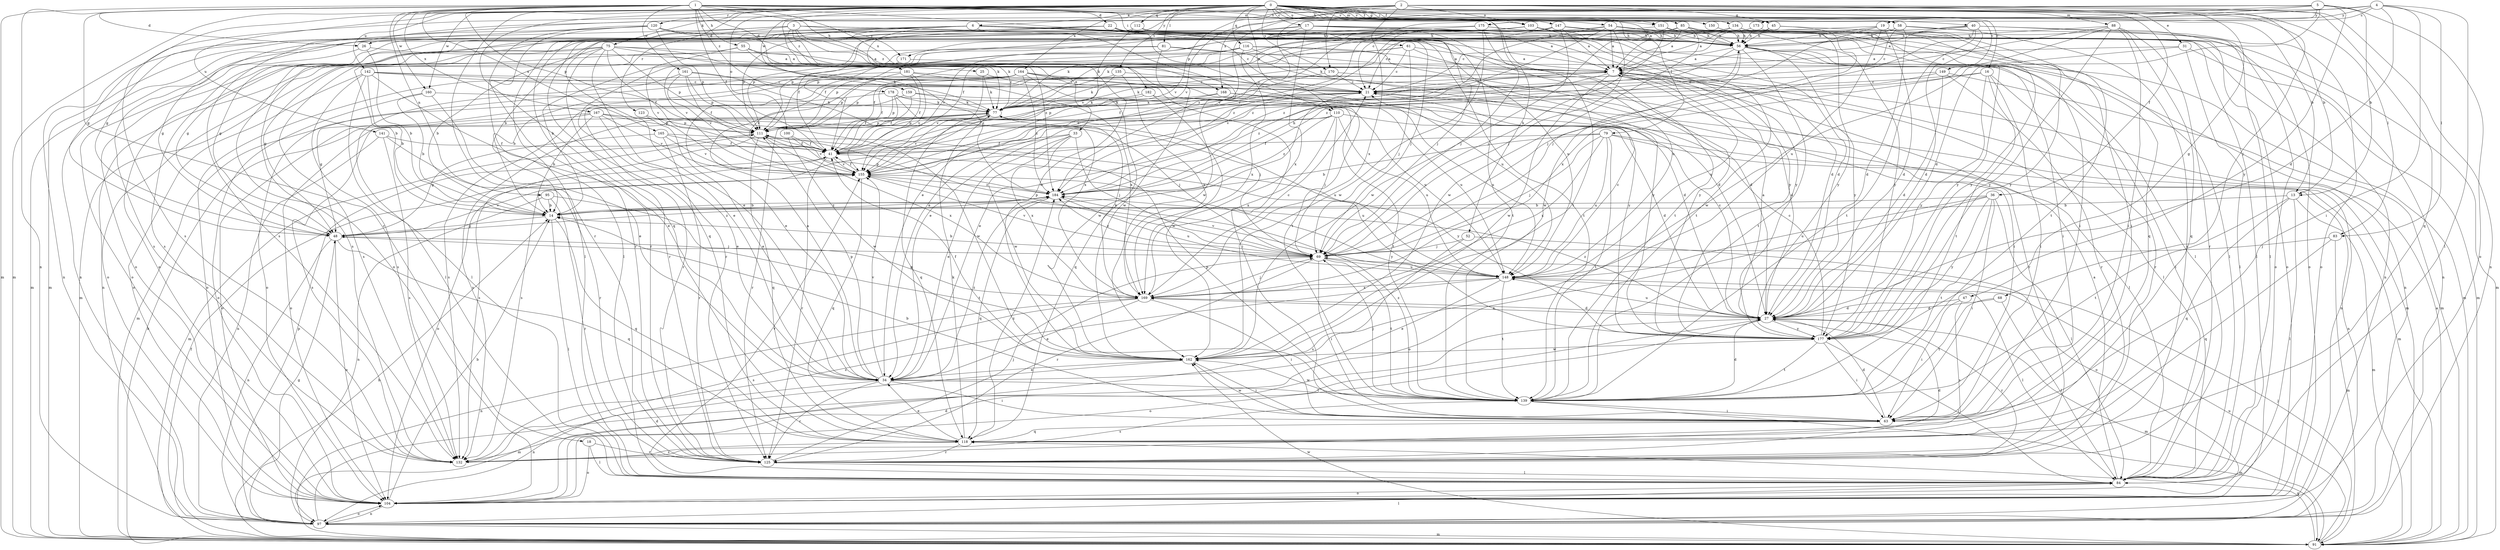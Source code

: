 strict digraph  {
0;
1;
2;
3;
4;
5;
6;
7;
13;
14;
16;
17;
18;
19;
21;
22;
25;
26;
27;
31;
33;
34;
36;
40;
41;
45;
47;
48;
52;
54;
55;
56;
58;
61;
63;
68;
69;
75;
77;
79;
81;
83;
84;
85;
88;
91;
95;
97;
100;
103;
104;
110;
111;
112;
116;
118;
120;
123;
125;
132;
134;
135;
139;
141;
142;
147;
148;
149;
150;
151;
155;
159;
160;
161;
162;
164;
165;
167;
168;
169;
170;
171;
173;
175;
177;
178;
181;
182;
184;
0 -> 6  [label=a];
0 -> 7  [label=a];
0 -> 13  [label=b];
0 -> 16  [label=c];
0 -> 17  [label=c];
0 -> 31  [label=e];
0 -> 36  [label=f];
0 -> 40  [label=f];
0 -> 45  [label=g];
0 -> 52  [label=h];
0 -> 54  [label=h];
0 -> 58  [label=i];
0 -> 75  [label=k];
0 -> 79  [label=l];
0 -> 81  [label=l];
0 -> 83  [label=l];
0 -> 85  [label=m];
0 -> 88  [label=m];
0 -> 91  [label=m];
0 -> 100  [label=o];
0 -> 110  [label=p];
0 -> 112  [label=q];
0 -> 116  [label=q];
0 -> 118  [label=q];
0 -> 120  [label=r];
0 -> 123  [label=r];
0 -> 125  [label=r];
0 -> 132  [label=s];
0 -> 134  [label=t];
0 -> 135  [label=t];
0 -> 141  [label=u];
0 -> 142  [label=u];
0 -> 147  [label=u];
0 -> 149  [label=v];
0 -> 150  [label=v];
0 -> 151  [label=v];
0 -> 159  [label=w];
0 -> 160  [label=w];
0 -> 164  [label=x];
0 -> 170  [label=y];
1 -> 13  [label=b];
1 -> 18  [label=c];
1 -> 22  [label=d];
1 -> 25  [label=d];
1 -> 26  [label=d];
1 -> 41  [label=f];
1 -> 55  [label=h];
1 -> 61  [label=i];
1 -> 91  [label=m];
1 -> 95  [label=n];
1 -> 97  [label=n];
1 -> 103  [label=o];
1 -> 110  [label=p];
1 -> 111  [label=p];
1 -> 139  [label=t];
1 -> 151  [label=v];
1 -> 160  [label=w];
1 -> 161  [label=w];
1 -> 162  [label=w];
1 -> 165  [label=x];
1 -> 167  [label=x];
1 -> 168  [label=x];
1 -> 178  [label=z];
2 -> 45  [label=g];
2 -> 47  [label=g];
2 -> 48  [label=g];
2 -> 68  [label=j];
2 -> 97  [label=n];
2 -> 103  [label=o];
2 -> 118  [label=q];
2 -> 155  [label=v];
2 -> 168  [label=x];
2 -> 169  [label=x];
2 -> 170  [label=y];
2 -> 171  [label=y];
2 -> 181  [label=z];
3 -> 26  [label=d];
3 -> 27  [label=d];
3 -> 33  [label=e];
3 -> 69  [label=j];
3 -> 77  [label=k];
3 -> 91  [label=m];
3 -> 132  [label=s];
3 -> 171  [label=y];
3 -> 181  [label=z];
3 -> 182  [label=z];
4 -> 19  [label=c];
4 -> 27  [label=d];
4 -> 48  [label=g];
4 -> 63  [label=i];
4 -> 83  [label=l];
4 -> 84  [label=l];
4 -> 173  [label=y];
4 -> 184  [label=z];
5 -> 13  [label=b];
5 -> 21  [label=c];
5 -> 27  [label=d];
5 -> 34  [label=e];
5 -> 104  [label=o];
5 -> 132  [label=s];
5 -> 155  [label=v];
5 -> 175  [label=y];
5 -> 177  [label=y];
6 -> 56  [label=h];
6 -> 77  [label=k];
6 -> 84  [label=l];
6 -> 91  [label=m];
6 -> 97  [label=n];
6 -> 111  [label=p];
6 -> 125  [label=r];
6 -> 139  [label=t];
6 -> 148  [label=u];
6 -> 162  [label=w];
6 -> 177  [label=y];
7 -> 21  [label=c];
7 -> 27  [label=d];
7 -> 77  [label=k];
7 -> 84  [label=l];
7 -> 91  [label=m];
7 -> 111  [label=p];
7 -> 148  [label=u];
7 -> 162  [label=w];
7 -> 184  [label=z];
13 -> 14  [label=b];
13 -> 84  [label=l];
13 -> 91  [label=m];
13 -> 118  [label=q];
13 -> 139  [label=t];
14 -> 48  [label=g];
14 -> 84  [label=l];
14 -> 118  [label=q];
14 -> 184  [label=z];
16 -> 21  [label=c];
16 -> 34  [label=e];
16 -> 63  [label=i];
16 -> 125  [label=r];
16 -> 139  [label=t];
16 -> 177  [label=y];
17 -> 7  [label=a];
17 -> 27  [label=d];
17 -> 41  [label=f];
17 -> 56  [label=h];
17 -> 111  [label=p];
17 -> 139  [label=t];
17 -> 155  [label=v];
17 -> 169  [label=x];
18 -> 84  [label=l];
18 -> 104  [label=o];
18 -> 125  [label=r];
19 -> 14  [label=b];
19 -> 27  [label=d];
19 -> 56  [label=h];
19 -> 139  [label=t];
19 -> 148  [label=u];
19 -> 177  [label=y];
19 -> 184  [label=z];
21 -> 77  [label=k];
21 -> 97  [label=n];
21 -> 111  [label=p];
21 -> 118  [label=q];
22 -> 21  [label=c];
22 -> 41  [label=f];
22 -> 56  [label=h];
22 -> 118  [label=q];
22 -> 132  [label=s];
22 -> 139  [label=t];
22 -> 177  [label=y];
25 -> 21  [label=c];
25 -> 77  [label=k];
25 -> 155  [label=v];
26 -> 7  [label=a];
26 -> 14  [label=b];
26 -> 104  [label=o];
27 -> 7  [label=a];
27 -> 21  [label=c];
27 -> 91  [label=m];
27 -> 104  [label=o];
27 -> 125  [label=r];
27 -> 148  [label=u];
27 -> 169  [label=x];
27 -> 177  [label=y];
27 -> 184  [label=z];
31 -> 7  [label=a];
31 -> 84  [label=l];
31 -> 91  [label=m];
31 -> 162  [label=w];
33 -> 34  [label=e];
33 -> 41  [label=f];
33 -> 69  [label=j];
33 -> 132  [label=s];
33 -> 162  [label=w];
33 -> 169  [label=x];
34 -> 7  [label=a];
34 -> 63  [label=i];
34 -> 97  [label=n];
34 -> 111  [label=p];
34 -> 125  [label=r];
34 -> 139  [label=t];
34 -> 155  [label=v];
34 -> 184  [label=z];
36 -> 14  [label=b];
36 -> 63  [label=i];
36 -> 84  [label=l];
36 -> 104  [label=o];
36 -> 139  [label=t];
36 -> 148  [label=u];
36 -> 177  [label=y];
40 -> 7  [label=a];
40 -> 27  [label=d];
40 -> 41  [label=f];
40 -> 56  [label=h];
40 -> 69  [label=j];
40 -> 84  [label=l];
40 -> 104  [label=o];
40 -> 139  [label=t];
41 -> 21  [label=c];
41 -> 104  [label=o];
41 -> 125  [label=r];
41 -> 148  [label=u];
41 -> 155  [label=v];
45 -> 21  [label=c];
45 -> 56  [label=h];
45 -> 69  [label=j];
45 -> 104  [label=o];
47 -> 27  [label=d];
47 -> 63  [label=i];
47 -> 132  [label=s];
48 -> 69  [label=j];
48 -> 97  [label=n];
48 -> 104  [label=o];
48 -> 118  [label=q];
48 -> 155  [label=v];
48 -> 184  [label=z];
52 -> 69  [label=j];
52 -> 104  [label=o];
52 -> 132  [label=s];
54 -> 7  [label=a];
54 -> 34  [label=e];
54 -> 56  [label=h];
54 -> 63  [label=i];
54 -> 69  [label=j];
54 -> 104  [label=o];
54 -> 177  [label=y];
54 -> 184  [label=z];
55 -> 7  [label=a];
55 -> 48  [label=g];
55 -> 139  [label=t];
55 -> 155  [label=v];
55 -> 184  [label=z];
56 -> 7  [label=a];
56 -> 34  [label=e];
56 -> 63  [label=i];
56 -> 91  [label=m];
56 -> 97  [label=n];
56 -> 139  [label=t];
56 -> 162  [label=w];
56 -> 177  [label=y];
58 -> 21  [label=c];
58 -> 27  [label=d];
58 -> 56  [label=h];
58 -> 77  [label=k];
58 -> 104  [label=o];
58 -> 125  [label=r];
61 -> 7  [label=a];
61 -> 14  [label=b];
61 -> 21  [label=c];
61 -> 69  [label=j];
61 -> 155  [label=v];
61 -> 177  [label=y];
63 -> 14  [label=b];
63 -> 27  [label=d];
63 -> 118  [label=q];
63 -> 162  [label=w];
68 -> 27  [label=d];
68 -> 84  [label=l];
68 -> 139  [label=t];
69 -> 14  [label=b];
69 -> 63  [label=i];
69 -> 111  [label=p];
69 -> 125  [label=r];
69 -> 139  [label=t];
69 -> 148  [label=u];
69 -> 155  [label=v];
69 -> 184  [label=z];
75 -> 7  [label=a];
75 -> 14  [label=b];
75 -> 34  [label=e];
75 -> 41  [label=f];
75 -> 77  [label=k];
75 -> 97  [label=n];
75 -> 104  [label=o];
75 -> 111  [label=p];
75 -> 125  [label=r];
75 -> 148  [label=u];
77 -> 111  [label=p];
77 -> 118  [label=q];
77 -> 125  [label=r];
77 -> 132  [label=s];
77 -> 148  [label=u];
77 -> 155  [label=v];
79 -> 14  [label=b];
79 -> 41  [label=f];
79 -> 69  [label=j];
79 -> 91  [label=m];
79 -> 97  [label=n];
79 -> 139  [label=t];
79 -> 148  [label=u];
79 -> 169  [label=x];
81 -> 7  [label=a];
81 -> 27  [label=d];
81 -> 91  [label=m];
81 -> 132  [label=s];
81 -> 162  [label=w];
83 -> 69  [label=j];
83 -> 91  [label=m];
83 -> 118  [label=q];
84 -> 7  [label=a];
84 -> 104  [label=o];
84 -> 155  [label=v];
85 -> 7  [label=a];
85 -> 56  [label=h];
85 -> 77  [label=k];
85 -> 84  [label=l];
85 -> 118  [label=q];
85 -> 162  [label=w];
85 -> 184  [label=z];
88 -> 21  [label=c];
88 -> 56  [label=h];
88 -> 63  [label=i];
88 -> 118  [label=q];
88 -> 125  [label=r];
88 -> 169  [label=x];
88 -> 177  [label=y];
91 -> 7  [label=a];
91 -> 14  [label=b];
91 -> 41  [label=f];
91 -> 69  [label=j];
91 -> 77  [label=k];
91 -> 118  [label=q];
91 -> 148  [label=u];
91 -> 162  [label=w];
95 -> 14  [label=b];
95 -> 97  [label=n];
95 -> 125  [label=r];
95 -> 139  [label=t];
97 -> 27  [label=d];
97 -> 48  [label=g];
97 -> 84  [label=l];
97 -> 91  [label=m];
97 -> 104  [label=o];
97 -> 111  [label=p];
100 -> 41  [label=f];
100 -> 155  [label=v];
100 -> 162  [label=w];
103 -> 48  [label=g];
103 -> 56  [label=h];
103 -> 104  [label=o];
103 -> 139  [label=t];
103 -> 155  [label=v];
103 -> 177  [label=y];
104 -> 14  [label=b];
104 -> 27  [label=d];
104 -> 97  [label=n];
110 -> 27  [label=d];
110 -> 69  [label=j];
110 -> 104  [label=o];
110 -> 111  [label=p];
110 -> 148  [label=u];
110 -> 169  [label=x];
110 -> 184  [label=z];
111 -> 41  [label=f];
111 -> 91  [label=m];
111 -> 118  [label=q];
111 -> 132  [label=s];
111 -> 169  [label=x];
112 -> 34  [label=e];
112 -> 56  [label=h];
112 -> 69  [label=j];
112 -> 97  [label=n];
112 -> 111  [label=p];
112 -> 155  [label=v];
116 -> 7  [label=a];
116 -> 27  [label=d];
116 -> 41  [label=f];
116 -> 111  [label=p];
116 -> 125  [label=r];
116 -> 169  [label=x];
116 -> 177  [label=y];
118 -> 34  [label=e];
118 -> 77  [label=k];
118 -> 125  [label=r];
118 -> 132  [label=s];
118 -> 184  [label=z];
120 -> 48  [label=g];
120 -> 56  [label=h];
120 -> 84  [label=l];
120 -> 97  [label=n];
120 -> 111  [label=p];
120 -> 125  [label=r];
120 -> 148  [label=u];
120 -> 184  [label=z];
123 -> 34  [label=e];
123 -> 111  [label=p];
125 -> 27  [label=d];
125 -> 69  [label=j];
125 -> 84  [label=l];
134 -> 7  [label=a];
134 -> 56  [label=h];
134 -> 77  [label=k];
134 -> 104  [label=o];
134 -> 177  [label=y];
135 -> 21  [label=c];
135 -> 34  [label=e];
135 -> 77  [label=k];
135 -> 169  [label=x];
139 -> 27  [label=d];
139 -> 63  [label=i];
139 -> 69  [label=j];
139 -> 91  [label=m];
139 -> 111  [label=p];
139 -> 132  [label=s];
139 -> 162  [label=w];
139 -> 184  [label=z];
141 -> 41  [label=f];
141 -> 97  [label=n];
141 -> 125  [label=r];
141 -> 132  [label=s];
142 -> 14  [label=b];
142 -> 21  [label=c];
142 -> 27  [label=d];
142 -> 34  [label=e];
142 -> 84  [label=l];
142 -> 104  [label=o];
142 -> 132  [label=s];
142 -> 169  [label=x];
147 -> 7  [label=a];
147 -> 21  [label=c];
147 -> 48  [label=g];
147 -> 56  [label=h];
147 -> 84  [label=l];
147 -> 91  [label=m];
147 -> 97  [label=n];
147 -> 104  [label=o];
147 -> 162  [label=w];
147 -> 184  [label=z];
148 -> 21  [label=c];
148 -> 34  [label=e];
148 -> 84  [label=l];
148 -> 132  [label=s];
148 -> 139  [label=t];
148 -> 155  [label=v];
148 -> 169  [label=x];
149 -> 21  [label=c];
149 -> 27  [label=d];
149 -> 91  [label=m];
149 -> 125  [label=r];
149 -> 155  [label=v];
150 -> 56  [label=h];
151 -> 56  [label=h];
151 -> 69  [label=j];
151 -> 132  [label=s];
151 -> 177  [label=y];
155 -> 41  [label=f];
155 -> 118  [label=q];
155 -> 177  [label=y];
155 -> 184  [label=z];
159 -> 41  [label=f];
159 -> 48  [label=g];
159 -> 77  [label=k];
159 -> 139  [label=t];
160 -> 14  [label=b];
160 -> 34  [label=e];
160 -> 77  [label=k];
160 -> 104  [label=o];
161 -> 21  [label=c];
161 -> 41  [label=f];
161 -> 84  [label=l];
161 -> 111  [label=p];
161 -> 155  [label=v];
161 -> 169  [label=x];
162 -> 34  [label=e];
162 -> 41  [label=f];
162 -> 63  [label=i];
162 -> 91  [label=m];
164 -> 14  [label=b];
164 -> 21  [label=c];
164 -> 41  [label=f];
164 -> 63  [label=i];
164 -> 104  [label=o];
164 -> 125  [label=r];
164 -> 155  [label=v];
164 -> 162  [label=w];
164 -> 177  [label=y];
164 -> 184  [label=z];
165 -> 41  [label=f];
165 -> 48  [label=g];
165 -> 125  [label=r];
165 -> 155  [label=v];
165 -> 177  [label=y];
167 -> 14  [label=b];
167 -> 34  [label=e];
167 -> 69  [label=j];
167 -> 104  [label=o];
167 -> 111  [label=p];
167 -> 132  [label=s];
167 -> 155  [label=v];
167 -> 162  [label=w];
168 -> 41  [label=f];
168 -> 77  [label=k];
168 -> 84  [label=l];
168 -> 148  [label=u];
169 -> 21  [label=c];
169 -> 27  [label=d];
169 -> 34  [label=e];
169 -> 48  [label=g];
169 -> 63  [label=i];
169 -> 69  [label=j];
169 -> 77  [label=k];
169 -> 97  [label=n];
169 -> 132  [label=s];
170 -> 21  [label=c];
170 -> 41  [label=f];
170 -> 63  [label=i];
171 -> 14  [label=b];
171 -> 84  [label=l];
173 -> 56  [label=h];
173 -> 63  [label=i];
173 -> 77  [label=k];
175 -> 56  [label=h];
175 -> 69  [label=j];
175 -> 84  [label=l];
175 -> 111  [label=p];
175 -> 155  [label=v];
175 -> 162  [label=w];
177 -> 21  [label=c];
177 -> 63  [label=i];
177 -> 84  [label=l];
177 -> 139  [label=t];
177 -> 162  [label=w];
178 -> 41  [label=f];
178 -> 69  [label=j];
178 -> 77  [label=k];
178 -> 91  [label=m];
178 -> 111  [label=p];
178 -> 148  [label=u];
181 -> 21  [label=c];
181 -> 41  [label=f];
181 -> 104  [label=o];
181 -> 111  [label=p];
181 -> 125  [label=r];
181 -> 155  [label=v];
182 -> 77  [label=k];
182 -> 132  [label=s];
182 -> 148  [label=u];
182 -> 162  [label=w];
184 -> 14  [label=b];
184 -> 56  [label=h];
184 -> 111  [label=p];
184 -> 118  [label=q];
184 -> 148  [label=u];
}
